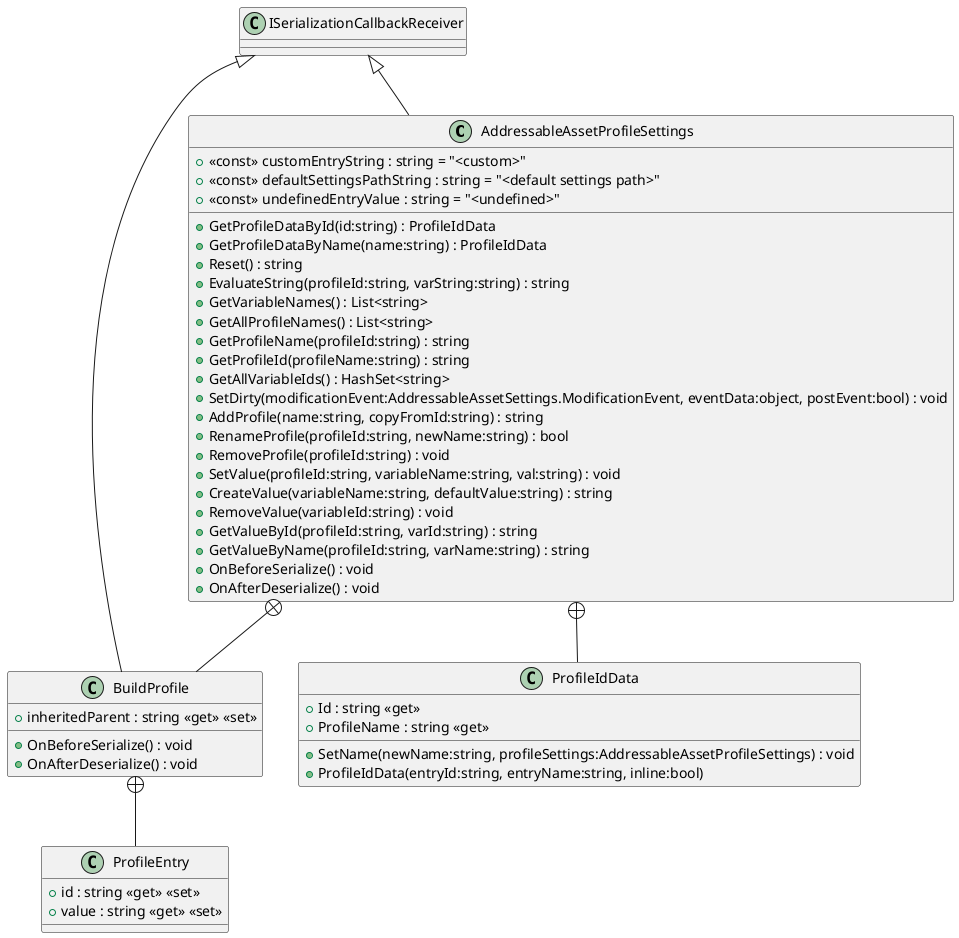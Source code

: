 @startuml
class AddressableAssetProfileSettings {
    + <<const>> customEntryString : string = "<custom>"
    + <<const>> defaultSettingsPathString : string = "<default settings path>"
    + <<const>> undefinedEntryValue : string = "<undefined>"
    + GetProfileDataById(id:string) : ProfileIdData
    + GetProfileDataByName(name:string) : ProfileIdData
    + Reset() : string
    + EvaluateString(profileId:string, varString:string) : string
    + GetVariableNames() : List<string>
    + GetAllProfileNames() : List<string>
    + GetProfileName(profileId:string) : string
    + GetProfileId(profileName:string) : string
    + GetAllVariableIds() : HashSet<string>
    + SetDirty(modificationEvent:AddressableAssetSettings.ModificationEvent, eventData:object, postEvent:bool) : void
    + AddProfile(name:string, copyFromId:string) : string
    + RenameProfile(profileId:string, newName:string) : bool
    + RemoveProfile(profileId:string) : void
    + SetValue(profileId:string, variableName:string, val:string) : void
    + CreateValue(variableName:string, defaultValue:string) : string
    + RemoveValue(variableId:string) : void
    + GetValueById(profileId:string, varId:string) : string
    + GetValueByName(profileId:string, varName:string) : string
    + OnBeforeSerialize() : void
    + OnAfterDeserialize() : void
}
class BuildProfile {
    + inheritedParent : string <<get>> <<set>>
    + OnBeforeSerialize() : void
    + OnAfterDeserialize() : void
}
class ProfileIdData {
    + Id : string <<get>>
    + ProfileName : string <<get>>
    + SetName(newName:string, profileSettings:AddressableAssetProfileSettings) : void
    + ProfileIdData(entryId:string, entryName:string, inline:bool)
}
class ProfileEntry {
    + id : string <<get>> <<set>>
    + value : string <<get>> <<set>>
}
ISerializationCallbackReceiver <|-- AddressableAssetProfileSettings
AddressableAssetProfileSettings +-- BuildProfile
ISerializationCallbackReceiver <|-- BuildProfile
AddressableAssetProfileSettings +-- ProfileIdData
BuildProfile +-- ProfileEntry
@enduml
